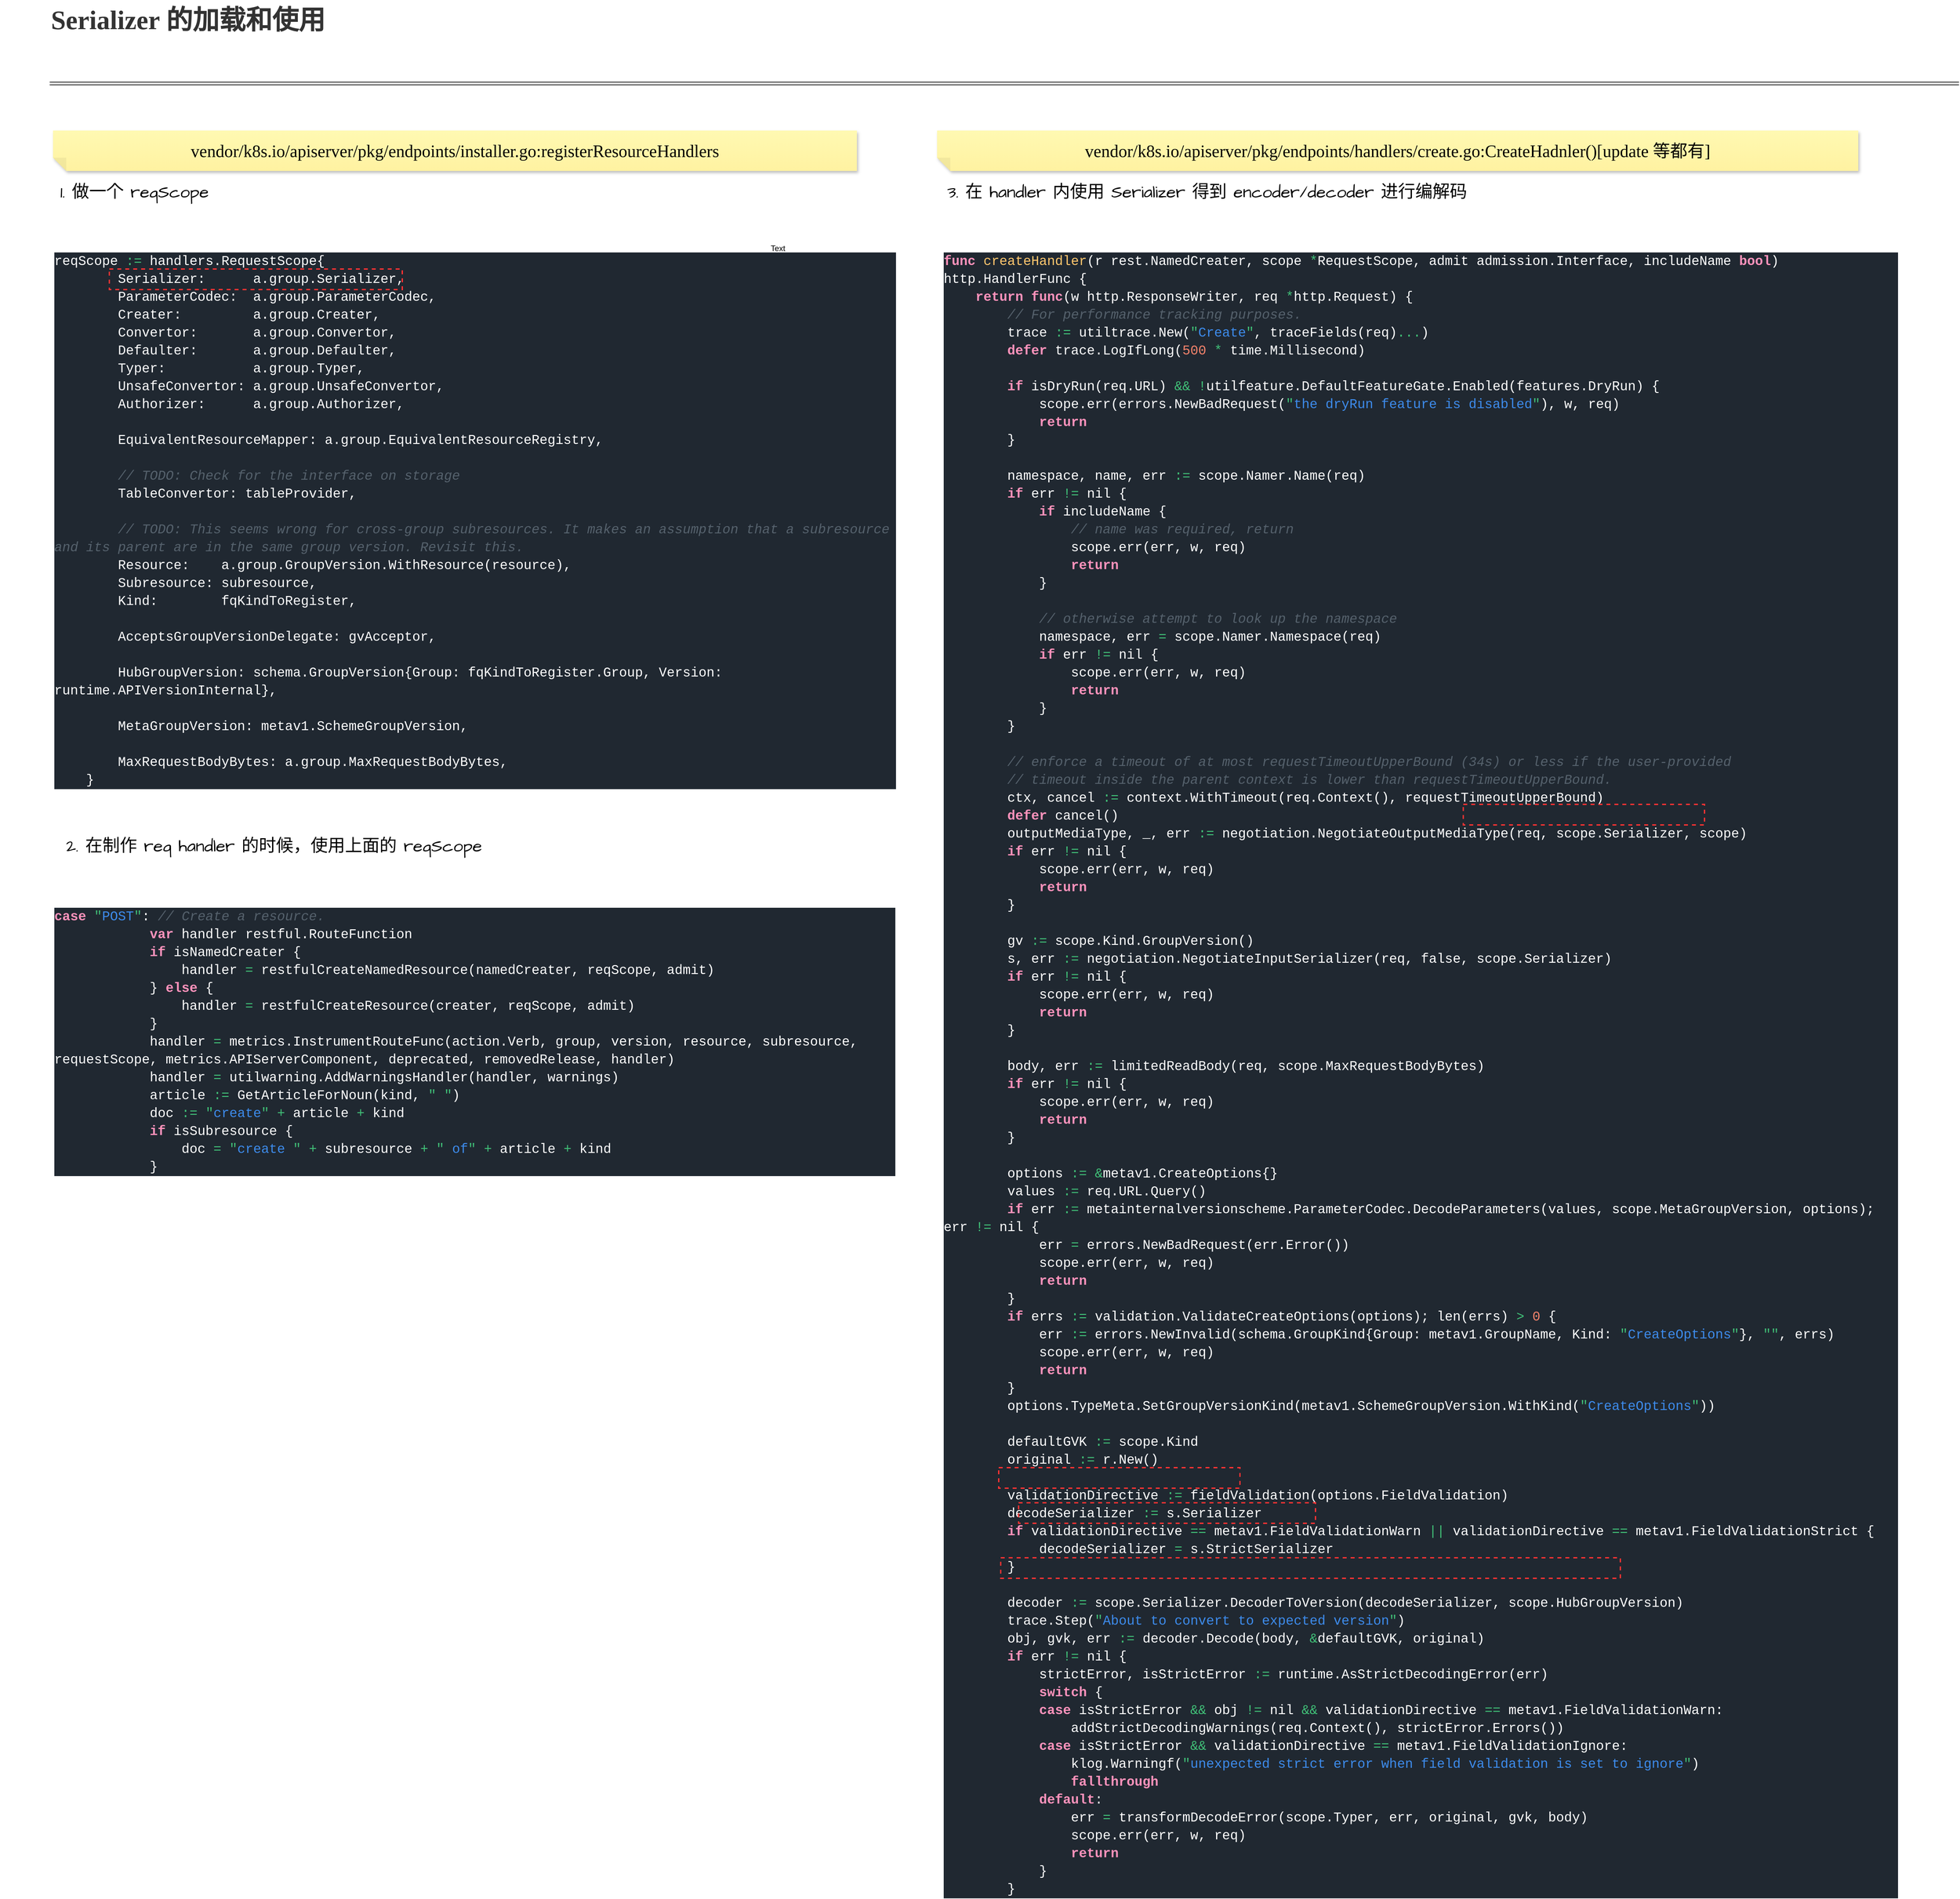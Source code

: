 <mxfile>
    <diagram id="ZacawW71OSz3Lvz-_CWl" name="第 1 页">
        <mxGraphModel dx="3823" dy="3594" grid="1" gridSize="10" guides="1" tooltips="1" connect="1" arrows="1" fold="1" page="0" pageScale="1" pageWidth="827" pageHeight="1169" background="none" math="0" shadow="0">
            <root>
                <mxCell id="0"/>
                <mxCell id="1" parent="0"/>
                <mxCell id="2" value="&lt;span style=&quot;color: rgb(51, 51, 51); font-size: 40px; font-style: normal; font-variant-ligatures: normal; font-variant-caps: normal; letter-spacing: normal; orphans: 4; text-align: start; text-indent: 0px; text-transform: none; widows: 2; word-spacing: 0px; -webkit-text-stroke-width: 0px; background-color: rgb(255, 255, 255); text-decoration-thickness: initial; text-decoration-style: initial; text-decoration-color: initial; float: none; display: inline !important;&quot;&gt;Serializer 的加载和使用&lt;/span&gt;" style="text;whiteSpace=wrap;html=1;fontSize=40;fontFamily=Lucida Console;fontStyle=1;shadow=0;rounded=0;" vertex="1" parent="1">
                    <mxGeometry x="-129" y="71" width="549" height="59" as="geometry"/>
                </mxCell>
                <mxCell id="3" value="1. 做一个 reqScope" style="text;strokeColor=none;fillColor=none;html=1;align=center;verticalAlign=middle;whiteSpace=wrap;rounded=0;hachureGap=4;fontFamily=Architects Daughter;fontSource=https%3A%2F%2Ffonts.googleapis.com%2Fcss%3Ffamily%3DArchitects%2BDaughter;fontSize=26;" vertex="1" parent="1">
                    <mxGeometry x="-204" y="346" width="406" height="30" as="geometry"/>
                </mxCell>
                <mxCell id="4" value="2. 在制作 req handler 的时候，使用上面的 reqScope" style="text;strokeColor=none;fillColor=none;html=1;align=center;verticalAlign=middle;whiteSpace=wrap;rounded=0;hachureGap=4;fontFamily=Architects Daughter;fontSource=https%3A%2F%2Ffonts.googleapis.com%2Fcss%3Ffamily%3DArchitects%2BDaughter;fontSize=26;" vertex="1" parent="1">
                    <mxGeometry x="-124" y="1333" width="667" height="30" as="geometry"/>
                </mxCell>
                <mxCell id="5" value="3. 在 handler 内使用 Serializer 得到 encoder/decoder 进行编解码" style="text;strokeColor=none;fillColor=none;html=1;align=center;verticalAlign=middle;whiteSpace=wrap;rounded=0;hachureGap=4;fontFamily=Architects Daughter;fontSource=https%3A%2F%2Ffonts.googleapis.com%2Fcss%3Ffamily%3DArchitects%2BDaughter;fontSize=26;" vertex="1" parent="1">
                    <mxGeometry x="1218" y="346" width="799" height="30" as="geometry"/>
                </mxCell>
                <mxCell id="6" value="&lt;div style=&quot;color: rgb(255, 255, 255); background-color: rgb(32, 40, 49); font-family: Consolas, &amp;quot;Courier New&amp;quot;, monospace; font-weight: normal; font-size: 20px; line-height: 27px;&quot;&gt;&lt;div&gt;&lt;span style=&quot;color: #ffffff;&quot;&gt;reqScope &lt;/span&gt;&lt;span style=&quot;color: #40bf77;&quot;&gt;:=&lt;/span&gt;&lt;span style=&quot;color: #ffffff;&quot;&gt; handlers.RequestScope{&lt;/span&gt;&lt;/div&gt;&lt;div&gt;&lt;span style=&quot;color: #ffffff;&quot;&gt;&amp;nbsp; &amp;nbsp; &amp;nbsp; &amp;nbsp; Serializer: &amp;nbsp; &amp;nbsp; &amp;nbsp;a.group.Serializer,&lt;/span&gt;&lt;/div&gt;&lt;div&gt;&lt;span style=&quot;color: #ffffff;&quot;&gt;&amp;nbsp; &amp;nbsp; &amp;nbsp; &amp;nbsp; ParameterCodec: &amp;nbsp;a.group.ParameterCodec,&lt;/span&gt;&lt;/div&gt;&lt;div&gt;&lt;span style=&quot;color: #ffffff;&quot;&gt;&amp;nbsp; &amp;nbsp; &amp;nbsp; &amp;nbsp; Creater: &amp;nbsp; &amp;nbsp; &amp;nbsp; &amp;nbsp; a.group.Creater,&lt;/span&gt;&lt;/div&gt;&lt;div&gt;&lt;span style=&quot;color: #ffffff;&quot;&gt;&amp;nbsp; &amp;nbsp; &amp;nbsp; &amp;nbsp; Convertor: &amp;nbsp; &amp;nbsp; &amp;nbsp; a.group.Convertor,&lt;/span&gt;&lt;/div&gt;&lt;div&gt;&lt;span style=&quot;color: #ffffff;&quot;&gt;&amp;nbsp; &amp;nbsp; &amp;nbsp; &amp;nbsp; Defaulter: &amp;nbsp; &amp;nbsp; &amp;nbsp; a.group.Defaulter,&lt;/span&gt;&lt;/div&gt;&lt;div&gt;&lt;span style=&quot;color: #ffffff;&quot;&gt;&amp;nbsp; &amp;nbsp; &amp;nbsp; &amp;nbsp; Typer: &amp;nbsp; &amp;nbsp; &amp;nbsp; &amp;nbsp; &amp;nbsp; a.group.Typer,&lt;/span&gt;&lt;/div&gt;&lt;div&gt;&lt;span style=&quot;color: #ffffff;&quot;&gt;&amp;nbsp; &amp;nbsp; &amp;nbsp; &amp;nbsp; UnsafeConvertor: a.group.UnsafeConvertor,&lt;/span&gt;&lt;/div&gt;&lt;div&gt;&lt;span style=&quot;color: #ffffff;&quot;&gt;&amp;nbsp; &amp;nbsp; &amp;nbsp; &amp;nbsp; Authorizer: &amp;nbsp; &amp;nbsp; &amp;nbsp;a.group.Authorizer,&lt;/span&gt;&lt;/div&gt;&lt;br&gt;&lt;div&gt;&lt;span style=&quot;color: #ffffff;&quot;&gt;&amp;nbsp; &amp;nbsp; &amp;nbsp; &amp;nbsp; EquivalentResourceMapper: a.group.EquivalentResourceRegistry,&lt;/span&gt;&lt;/div&gt;&lt;br&gt;&lt;div&gt;&lt;span style=&quot;color: #ffffff;&quot;&gt;&amp;nbsp; &amp;nbsp; &amp;nbsp; &amp;nbsp; &lt;/span&gt;&lt;span style=&quot;color: #55616c;font-style: italic;&quot;&gt;// TODO: Check for the interface on storage&lt;/span&gt;&lt;/div&gt;&lt;div&gt;&lt;span style=&quot;color: #ffffff;&quot;&gt;&amp;nbsp; &amp;nbsp; &amp;nbsp; &amp;nbsp; TableConvertor: tableProvider,&lt;/span&gt;&lt;/div&gt;&lt;br&gt;&lt;div&gt;&lt;span style=&quot;color: #ffffff;&quot;&gt;&amp;nbsp; &amp;nbsp; &amp;nbsp; &amp;nbsp; &lt;/span&gt;&lt;span style=&quot;color: #55616c;font-style: italic;&quot;&gt;// TODO: This seems wrong for cross-group subresources. It makes an assumption that a subresource and its parent are in the same group version. Revisit this.&lt;/span&gt;&lt;/div&gt;&lt;div&gt;&lt;span style=&quot;color: #ffffff;&quot;&gt;&amp;nbsp; &amp;nbsp; &amp;nbsp; &amp;nbsp; Resource: &amp;nbsp; &amp;nbsp;a.group.GroupVersion.WithResource(resource),&lt;/span&gt;&lt;/div&gt;&lt;div&gt;&lt;span style=&quot;color: #ffffff;&quot;&gt;&amp;nbsp; &amp;nbsp; &amp;nbsp; &amp;nbsp; Subresource: subresource,&lt;/span&gt;&lt;/div&gt;&lt;div&gt;&lt;span style=&quot;color: #ffffff;&quot;&gt;&amp;nbsp; &amp;nbsp; &amp;nbsp; &amp;nbsp; Kind: &amp;nbsp; &amp;nbsp; &amp;nbsp; &amp;nbsp;fqKindToRegister,&lt;/span&gt;&lt;/div&gt;&lt;br&gt;&lt;div&gt;&lt;span style=&quot;color: #ffffff;&quot;&gt;&amp;nbsp; &amp;nbsp; &amp;nbsp; &amp;nbsp; AcceptsGroupVersionDelegate: gvAcceptor,&lt;/span&gt;&lt;/div&gt;&lt;br&gt;&lt;div&gt;&lt;span style=&quot;color: #ffffff;&quot;&gt;&amp;nbsp; &amp;nbsp; &amp;nbsp; &amp;nbsp; HubGroupVersion: schema.GroupVersion{Group: fqKindToRegister.Group, Version: runtime.APIVersionInternal},&lt;/span&gt;&lt;/div&gt;&lt;br&gt;&lt;div&gt;&lt;span style=&quot;color: #ffffff;&quot;&gt;&amp;nbsp; &amp;nbsp; &amp;nbsp; &amp;nbsp; MetaGroupVersion: metav1.SchemeGroupVersion,&lt;/span&gt;&lt;/div&gt;&lt;br&gt;&lt;div&gt;&lt;span style=&quot;color: #ffffff;&quot;&gt;&amp;nbsp; &amp;nbsp; &amp;nbsp; &amp;nbsp; MaxRequestBodyBytes: a.group.MaxRequestBodyBytes,&lt;/span&gt;&lt;/div&gt;&lt;div&gt;&lt;span style=&quot;color: #ffffff;&quot;&gt;&amp;nbsp; &amp;nbsp; }&lt;/span&gt;&lt;/div&gt;&lt;/div&gt;" style="text;whiteSpace=wrap;html=1;fontSize=26;fontFamily=Architects Daughter;" vertex="1" parent="1">
                    <mxGeometry x="-124.0" y="445" width="1271.67" height="786.78" as="geometry"/>
                </mxCell>
                <mxCell id="7" value="&lt;div style=&quot;color: rgb(255, 255, 255); background-color: rgb(32, 40, 49); font-family: Consolas, &amp;quot;Courier New&amp;quot;, monospace; font-weight: normal; font-size: 20px; line-height: 27px;&quot;&gt;&lt;div&gt;&lt;span style=&quot;color: #ff92bb;font-weight: bold;&quot;&gt;case&lt;/span&gt;&lt;span style=&quot;color: #ffffff;&quot;&gt; &lt;/span&gt;&lt;span style=&quot;color: #40bf77;&quot;&gt;&quot;&lt;/span&gt;&lt;span style=&quot;color: #3d8beb;&quot;&gt;POST&lt;/span&gt;&lt;span style=&quot;color: #40bf77;&quot;&gt;&quot;&lt;/span&gt;&lt;span style=&quot;color: #ffffff;&quot;&gt;: &lt;/span&gt;&lt;span style=&quot;color: #55616c;font-style: italic;&quot;&gt;// Create a resource.&lt;/span&gt;&lt;/div&gt;&lt;div&gt;&lt;span style=&quot;color: #ffffff;&quot;&gt;&amp;nbsp; &amp;nbsp; &amp;nbsp; &amp;nbsp; &amp;nbsp; &amp;nbsp; &lt;/span&gt;&lt;span style=&quot;color: #ff92bb;font-weight: bold;&quot;&gt;var&lt;/span&gt;&lt;span style=&quot;color: #ffffff;&quot;&gt; handler restful.RouteFunction&lt;/span&gt;&lt;/div&gt;&lt;div&gt;&lt;span style=&quot;color: #ffffff;&quot;&gt;&amp;nbsp; &amp;nbsp; &amp;nbsp; &amp;nbsp; &amp;nbsp; &amp;nbsp; &lt;/span&gt;&lt;span style=&quot;color: #ff92bb;font-weight: bold;&quot;&gt;if&lt;/span&gt;&lt;span style=&quot;color: #ffffff;&quot;&gt; isNamedCreater {&lt;/span&gt;&lt;/div&gt;&lt;div&gt;&lt;span style=&quot;color: #ffffff;&quot;&gt;&amp;nbsp; &amp;nbsp; &amp;nbsp; &amp;nbsp; &amp;nbsp; &amp;nbsp; &amp;nbsp; &amp;nbsp; handler &lt;/span&gt;&lt;span style=&quot;color: #40bf77;&quot;&gt;=&lt;/span&gt;&lt;span style=&quot;color: #ffffff;&quot;&gt; restfulCreateNamedResource(namedCreater, reqScope, admit)&lt;/span&gt;&lt;/div&gt;&lt;div&gt;&lt;span style=&quot;color: #ffffff;&quot;&gt;&amp;nbsp; &amp;nbsp; &amp;nbsp; &amp;nbsp; &amp;nbsp; &amp;nbsp; } &lt;/span&gt;&lt;span style=&quot;color: #ff92bb;font-weight: bold;&quot;&gt;else&lt;/span&gt;&lt;span style=&quot;color: #ffffff;&quot;&gt; {&lt;/span&gt;&lt;/div&gt;&lt;div&gt;&lt;span style=&quot;color: #ffffff;&quot;&gt;&amp;nbsp; &amp;nbsp; &amp;nbsp; &amp;nbsp; &amp;nbsp; &amp;nbsp; &amp;nbsp; &amp;nbsp; handler &lt;/span&gt;&lt;span style=&quot;color: #40bf77;&quot;&gt;=&lt;/span&gt;&lt;span style=&quot;color: #ffffff;&quot;&gt; restfulCreateResource(creater, reqScope, admit)&lt;/span&gt;&lt;/div&gt;&lt;div&gt;&lt;span style=&quot;color: #ffffff;&quot;&gt;&amp;nbsp; &amp;nbsp; &amp;nbsp; &amp;nbsp; &amp;nbsp; &amp;nbsp; }&lt;/span&gt;&lt;/div&gt;&lt;div&gt;&lt;span style=&quot;color: #ffffff;&quot;&gt;&amp;nbsp; &amp;nbsp; &amp;nbsp; &amp;nbsp; &amp;nbsp; &amp;nbsp; handler &lt;/span&gt;&lt;span style=&quot;color: #40bf77;&quot;&gt;=&lt;/span&gt;&lt;span style=&quot;color: #ffffff;&quot;&gt; metrics.InstrumentRouteFunc(action.Verb, group, version, resource, subresource, requestScope, metrics.APIServerComponent, deprecated, removedRelease, handler)&lt;/span&gt;&lt;/div&gt;&lt;div&gt;&lt;span style=&quot;color: #ffffff;&quot;&gt;&amp;nbsp; &amp;nbsp; &amp;nbsp; &amp;nbsp; &amp;nbsp; &amp;nbsp; handler &lt;/span&gt;&lt;span style=&quot;color: #40bf77;&quot;&gt;=&lt;/span&gt;&lt;span style=&quot;color: #ffffff;&quot;&gt; utilwarning.AddWarningsHandler(handler, warnings)&lt;/span&gt;&lt;/div&gt;&lt;div&gt;&lt;span style=&quot;color: #ffffff;&quot;&gt;&amp;nbsp; &amp;nbsp; &amp;nbsp; &amp;nbsp; &amp;nbsp; &amp;nbsp; article &lt;/span&gt;&lt;span style=&quot;color: #40bf77;&quot;&gt;:=&lt;/span&gt;&lt;span style=&quot;color: #ffffff;&quot;&gt; GetArticleForNoun(kind, &lt;/span&gt;&lt;span style=&quot;color: #40bf77;&quot;&gt;&quot;&lt;/span&gt;&lt;span style=&quot;color: #3d8beb;&quot;&gt; &lt;/span&gt;&lt;span style=&quot;color: #40bf77;&quot;&gt;&quot;&lt;/span&gt;&lt;span style=&quot;color: #ffffff;&quot;&gt;)&lt;/span&gt;&lt;/div&gt;&lt;div&gt;&lt;span style=&quot;color: #ffffff;&quot;&gt;&amp;nbsp; &amp;nbsp; &amp;nbsp; &amp;nbsp; &amp;nbsp; &amp;nbsp; doc &lt;/span&gt;&lt;span style=&quot;color: #40bf77;&quot;&gt;:=&lt;/span&gt;&lt;span style=&quot;color: #ffffff;&quot;&gt; &lt;/span&gt;&lt;span style=&quot;color: #40bf77;&quot;&gt;&quot;&lt;/span&gt;&lt;span style=&quot;color: #3d8beb;&quot;&gt;create&lt;/span&gt;&lt;span style=&quot;color: #40bf77;&quot;&gt;&quot;&lt;/span&gt;&lt;span style=&quot;color: #ffffff;&quot;&gt; &lt;/span&gt;&lt;span style=&quot;color: #40bf77;&quot;&gt;+&lt;/span&gt;&lt;span style=&quot;color: #ffffff;&quot;&gt; article &lt;/span&gt;&lt;span style=&quot;color: #40bf77;&quot;&gt;+&lt;/span&gt;&lt;span style=&quot;color: #ffffff;&quot;&gt; kind&lt;/span&gt;&lt;/div&gt;&lt;div&gt;&lt;span style=&quot;color: #ffffff;&quot;&gt;&amp;nbsp; &amp;nbsp; &amp;nbsp; &amp;nbsp; &amp;nbsp; &amp;nbsp; &lt;/span&gt;&lt;span style=&quot;color: #ff92bb;font-weight: bold;&quot;&gt;if&lt;/span&gt;&lt;span style=&quot;color: #ffffff;&quot;&gt; isSubresource {&lt;/span&gt;&lt;/div&gt;&lt;div&gt;&lt;span style=&quot;color: #ffffff;&quot;&gt;&amp;nbsp; &amp;nbsp; &amp;nbsp; &amp;nbsp; &amp;nbsp; &amp;nbsp; &amp;nbsp; &amp;nbsp; doc &lt;/span&gt;&lt;span style=&quot;color: #40bf77;&quot;&gt;=&lt;/span&gt;&lt;span style=&quot;color: #ffffff;&quot;&gt; &lt;/span&gt;&lt;span style=&quot;color: #40bf77;&quot;&gt;&quot;&lt;/span&gt;&lt;span style=&quot;color: #3d8beb;&quot;&gt;create &lt;/span&gt;&lt;span style=&quot;color: #40bf77;&quot;&gt;&quot;&lt;/span&gt;&lt;span style=&quot;color: #ffffff;&quot;&gt; &lt;/span&gt;&lt;span style=&quot;color: #40bf77;&quot;&gt;+&lt;/span&gt;&lt;span style=&quot;color: #ffffff;&quot;&gt; subresource &lt;/span&gt;&lt;span style=&quot;color: #40bf77;&quot;&gt;+&lt;/span&gt;&lt;span style=&quot;color: #ffffff;&quot;&gt; &lt;/span&gt;&lt;span style=&quot;color: #40bf77;&quot;&gt;&quot;&lt;/span&gt;&lt;span style=&quot;color: #3d8beb;&quot;&gt; of&lt;/span&gt;&lt;span style=&quot;color: #40bf77;&quot;&gt;&quot;&lt;/span&gt;&lt;span style=&quot;color: #ffffff;&quot;&gt; &lt;/span&gt;&lt;span style=&quot;color: #40bf77;&quot;&gt;+&lt;/span&gt;&lt;span style=&quot;color: #ffffff;&quot;&gt; article &lt;/span&gt;&lt;span style=&quot;color: #40bf77;&quot;&gt;+&lt;/span&gt;&lt;span style=&quot;color: #ffffff;&quot;&gt; kind&lt;/span&gt;&lt;/div&gt;&lt;div&gt;&lt;span style=&quot;color: #ffffff;&quot;&gt;&amp;nbsp; &amp;nbsp; &amp;nbsp; &amp;nbsp; &amp;nbsp; &amp;nbsp; }&lt;/span&gt;&lt;/div&gt;&lt;/div&gt;" style="text;whiteSpace=wrap;html=1;fontSize=26;fontFamily=Architects Daughter;" vertex="1" parent="1">
                    <mxGeometry x="-124" y="1434" width="1271" height="418" as="geometry"/>
                </mxCell>
                <mxCell id="9" value="vendor/k8s.io/apiserver/pkg/endpoints/installer.go:registerResourceHandlers" style="shape=note;whiteSpace=wrap;html=1;backgroundOutline=1;fontColor=#000000;darkOpacity=0.05;fillColor=#FFF9B2;strokeColor=none;fillStyle=solid;direction=west;gradientDirection=north;gradientColor=#FFF2A1;shadow=1;size=20;pointerEvents=1;hachureGap=4;fontFamily=Lucida Console;fontSize=26;" vertex="1" parent="1">
                    <mxGeometry x="-124" y="268" width="1213" height="61" as="geometry"/>
                </mxCell>
                <mxCell id="10" value="vendor/k8s.io/apiserver/pkg/endpoints/handlers/create.go:CreateHadnler()[update 等都有]" style="shape=note;whiteSpace=wrap;html=1;backgroundOutline=1;fontColor=#000000;darkOpacity=0.05;fillColor=#FFF9B2;strokeColor=none;fillStyle=solid;direction=west;gradientDirection=north;gradientColor=#FFF2A1;shadow=1;size=20;pointerEvents=1;hachureGap=4;fontFamily=Lucida Console;fontSize=26;" vertex="1" parent="1">
                    <mxGeometry x="1210" y="268" width="1390" height="61" as="geometry"/>
                </mxCell>
                <mxCell id="11" value="&lt;div style=&quot;color: rgb(255, 255, 255); background-color: rgb(32, 40, 49); font-family: Consolas, &amp;quot;Courier New&amp;quot;, monospace; font-weight: normal; font-size: 20px; line-height: 27px;&quot;&gt;&lt;div&gt;&lt;span style=&quot;color: #ff92bb;font-weight: bold;&quot;&gt;func&lt;/span&gt;&lt;span style=&quot;color: #ffffff;&quot;&gt; &lt;/span&gt;&lt;span style=&quot;color: #ffc66d;&quot;&gt;createHandler&lt;/span&gt;&lt;span style=&quot;color: #ffffff;&quot;&gt;(r rest.NamedCreater, scope &lt;/span&gt;&lt;span style=&quot;color: #40bf77;&quot;&gt;*&lt;/span&gt;&lt;span style=&quot;color: #ffffff;&quot;&gt;RequestScope, admit admission.Interface, includeName &lt;/span&gt;&lt;span style=&quot;color: #ff92bb;font-weight: bold;&quot;&gt;bool&lt;/span&gt;&lt;span style=&quot;color: #ffffff;&quot;&gt;) http.HandlerFunc {&lt;/span&gt;&lt;/div&gt;&lt;div&gt;&lt;span style=&quot;color: #ffffff;&quot;&gt;&amp;nbsp; &amp;nbsp; &lt;/span&gt;&lt;span style=&quot;color: #ff92bb;font-weight: bold;&quot;&gt;return&lt;/span&gt;&lt;span style=&quot;color: #ffffff;&quot;&gt; &lt;/span&gt;&lt;span style=&quot;color: #ff92bb;font-weight: bold;&quot;&gt;func&lt;/span&gt;&lt;span style=&quot;color: #ffffff;&quot;&gt;(w http.ResponseWriter, req &lt;/span&gt;&lt;span style=&quot;color: #40bf77;&quot;&gt;*&lt;/span&gt;&lt;span style=&quot;color: #ffffff;&quot;&gt;http.Request) {&lt;/span&gt;&lt;/div&gt;&lt;div&gt;&lt;span style=&quot;color: #ffffff;&quot;&gt;&amp;nbsp; &amp;nbsp; &amp;nbsp; &amp;nbsp; &lt;/span&gt;&lt;span style=&quot;color: #55616c;font-style: italic;&quot;&gt;// For performance tracking purposes.&lt;/span&gt;&lt;/div&gt;&lt;div&gt;&lt;span style=&quot;color: #ffffff;&quot;&gt;&amp;nbsp; &amp;nbsp; &amp;nbsp; &amp;nbsp; trace &lt;/span&gt;&lt;span style=&quot;color: #40bf77;&quot;&gt;:=&lt;/span&gt;&lt;span style=&quot;color: #ffffff;&quot;&gt; utiltrace.New(&lt;/span&gt;&lt;span style=&quot;color: #40bf77;&quot;&gt;&quot;&lt;/span&gt;&lt;span style=&quot;color: #3d8beb;&quot;&gt;Create&lt;/span&gt;&lt;span style=&quot;color: #40bf77;&quot;&gt;&quot;&lt;/span&gt;&lt;span style=&quot;color: #ffffff;&quot;&gt;, traceFields(req)&lt;/span&gt;&lt;span style=&quot;color: #40bf77;&quot;&gt;...&lt;/span&gt;&lt;span style=&quot;color: #ffffff;&quot;&gt;)&lt;/span&gt;&lt;/div&gt;&lt;div&gt;&lt;span style=&quot;color: #ffffff;&quot;&gt;&amp;nbsp; &amp;nbsp; &amp;nbsp; &amp;nbsp; &lt;/span&gt;&lt;span style=&quot;color: #ff92bb;font-weight: bold;&quot;&gt;defer&lt;/span&gt;&lt;span style=&quot;color: #ffffff;&quot;&gt; trace.LogIfLong(&lt;/span&gt;&lt;span style=&quot;color: #f9846c;&quot;&gt;500&lt;/span&gt;&lt;span style=&quot;color: #ffffff;&quot;&gt; &lt;/span&gt;&lt;span style=&quot;color: #40bf77;&quot;&gt;*&lt;/span&gt;&lt;span style=&quot;color: #ffffff;&quot;&gt; time.Millisecond)&lt;/span&gt;&lt;/div&gt;&lt;br&gt;&lt;div&gt;&lt;span style=&quot;color: #ffffff;&quot;&gt;&amp;nbsp; &amp;nbsp; &amp;nbsp; &amp;nbsp; &lt;/span&gt;&lt;span style=&quot;color: #ff92bb;font-weight: bold;&quot;&gt;if&lt;/span&gt;&lt;span style=&quot;color: #ffffff;&quot;&gt; isDryRun(req.URL) &lt;/span&gt;&lt;span style=&quot;color: #40bf77;&quot;&gt;&amp;amp;&amp;amp;&lt;/span&gt;&lt;span style=&quot;color: #ffffff;&quot;&gt; &lt;/span&gt;&lt;span style=&quot;color: #40bf77;&quot;&gt;!&lt;/span&gt;&lt;span style=&quot;color: #ffffff;&quot;&gt;utilfeature.DefaultFeatureGate.Enabled(features.DryRun) {&lt;/span&gt;&lt;/div&gt;&lt;div&gt;&lt;span style=&quot;color: #ffffff;&quot;&gt;&amp;nbsp; &amp;nbsp; &amp;nbsp; &amp;nbsp; &amp;nbsp; &amp;nbsp; scope.err(errors.NewBadRequest(&lt;/span&gt;&lt;span style=&quot;color: #40bf77;&quot;&gt;&quot;&lt;/span&gt;&lt;span style=&quot;color: #3d8beb;&quot;&gt;the dryRun feature is disabled&lt;/span&gt;&lt;span style=&quot;color: #40bf77;&quot;&gt;&quot;&lt;/span&gt;&lt;span style=&quot;color: #ffffff;&quot;&gt;), w, req)&lt;/span&gt;&lt;/div&gt;&lt;div&gt;&lt;span style=&quot;color: #ffffff;&quot;&gt;&amp;nbsp; &amp;nbsp; &amp;nbsp; &amp;nbsp; &amp;nbsp; &amp;nbsp; &lt;/span&gt;&lt;span style=&quot;color: #ff92bb;font-weight: bold;&quot;&gt;return&lt;/span&gt;&lt;/div&gt;&lt;div&gt;&lt;span style=&quot;color: #ffffff;&quot;&gt;&amp;nbsp; &amp;nbsp; &amp;nbsp; &amp;nbsp; }&lt;/span&gt;&lt;/div&gt;&lt;br&gt;&lt;div&gt;&lt;span style=&quot;color: #ffffff;&quot;&gt;&amp;nbsp; &amp;nbsp; &amp;nbsp; &amp;nbsp; namespace, name, err &lt;/span&gt;&lt;span style=&quot;color: #40bf77;&quot;&gt;:=&lt;/span&gt;&lt;span style=&quot;color: #ffffff;&quot;&gt; scope.Namer.Name(req)&lt;/span&gt;&lt;/div&gt;&lt;div&gt;&lt;span style=&quot;color: #ffffff;&quot;&gt;&amp;nbsp; &amp;nbsp; &amp;nbsp; &amp;nbsp; &lt;/span&gt;&lt;span style=&quot;color: #ff92bb;font-weight: bold;&quot;&gt;if&lt;/span&gt;&lt;span style=&quot;color: #ffffff;&quot;&gt; err &lt;/span&gt;&lt;span style=&quot;color: #40bf77;&quot;&gt;!=&lt;/span&gt;&lt;span style=&quot;color: #ffffff;&quot;&gt; nil {&lt;/span&gt;&lt;/div&gt;&lt;div&gt;&lt;span style=&quot;color: #ffffff;&quot;&gt;&amp;nbsp; &amp;nbsp; &amp;nbsp; &amp;nbsp; &amp;nbsp; &amp;nbsp; &lt;/span&gt;&lt;span style=&quot;color: #ff92bb;font-weight: bold;&quot;&gt;if&lt;/span&gt;&lt;span style=&quot;color: #ffffff;&quot;&gt; includeName {&lt;/span&gt;&lt;/div&gt;&lt;div&gt;&lt;span style=&quot;color: #ffffff;&quot;&gt;&amp;nbsp; &amp;nbsp; &amp;nbsp; &amp;nbsp; &amp;nbsp; &amp;nbsp; &amp;nbsp; &amp;nbsp; &lt;/span&gt;&lt;span style=&quot;color: #55616c;font-style: italic;&quot;&gt;// name was required, return&lt;/span&gt;&lt;/div&gt;&lt;div&gt;&lt;span style=&quot;color: #ffffff;&quot;&gt;&amp;nbsp; &amp;nbsp; &amp;nbsp; &amp;nbsp; &amp;nbsp; &amp;nbsp; &amp;nbsp; &amp;nbsp; scope.err(err, w, req)&lt;/span&gt;&lt;/div&gt;&lt;div&gt;&lt;span style=&quot;color: #ffffff;&quot;&gt;&amp;nbsp; &amp;nbsp; &amp;nbsp; &amp;nbsp; &amp;nbsp; &amp;nbsp; &amp;nbsp; &amp;nbsp; &lt;/span&gt;&lt;span style=&quot;color: #ff92bb;font-weight: bold;&quot;&gt;return&lt;/span&gt;&lt;/div&gt;&lt;div&gt;&lt;span style=&quot;color: #ffffff;&quot;&gt;&amp;nbsp; &amp;nbsp; &amp;nbsp; &amp;nbsp; &amp;nbsp; &amp;nbsp; }&lt;/span&gt;&lt;/div&gt;&lt;br&gt;&lt;div&gt;&lt;span style=&quot;color: #ffffff;&quot;&gt;&amp;nbsp; &amp;nbsp; &amp;nbsp; &amp;nbsp; &amp;nbsp; &amp;nbsp; &lt;/span&gt;&lt;span style=&quot;color: #55616c;font-style: italic;&quot;&gt;// otherwise attempt to look up the namespace&lt;/span&gt;&lt;/div&gt;&lt;div&gt;&lt;span style=&quot;color: #ffffff;&quot;&gt;&amp;nbsp; &amp;nbsp; &amp;nbsp; &amp;nbsp; &amp;nbsp; &amp;nbsp; namespace, err &lt;/span&gt;&lt;span style=&quot;color: #40bf77;&quot;&gt;=&lt;/span&gt;&lt;span style=&quot;color: #ffffff;&quot;&gt; scope.Namer.Namespace(req)&lt;/span&gt;&lt;/div&gt;&lt;div&gt;&lt;span style=&quot;color: #ffffff;&quot;&gt;&amp;nbsp; &amp;nbsp; &amp;nbsp; &amp;nbsp; &amp;nbsp; &amp;nbsp; &lt;/span&gt;&lt;span style=&quot;color: #ff92bb;font-weight: bold;&quot;&gt;if&lt;/span&gt;&lt;span style=&quot;color: #ffffff;&quot;&gt; err &lt;/span&gt;&lt;span style=&quot;color: #40bf77;&quot;&gt;!=&lt;/span&gt;&lt;span style=&quot;color: #ffffff;&quot;&gt; nil {&lt;/span&gt;&lt;/div&gt;&lt;div&gt;&lt;span style=&quot;color: #ffffff;&quot;&gt;&amp;nbsp; &amp;nbsp; &amp;nbsp; &amp;nbsp; &amp;nbsp; &amp;nbsp; &amp;nbsp; &amp;nbsp; scope.err(err, w, req)&lt;/span&gt;&lt;/div&gt;&lt;div&gt;&lt;span style=&quot;color: #ffffff;&quot;&gt;&amp;nbsp; &amp;nbsp; &amp;nbsp; &amp;nbsp; &amp;nbsp; &amp;nbsp; &amp;nbsp; &amp;nbsp; &lt;/span&gt;&lt;span style=&quot;color: #ff92bb;font-weight: bold;&quot;&gt;return&lt;/span&gt;&lt;/div&gt;&lt;div&gt;&lt;span style=&quot;color: #ffffff;&quot;&gt;&amp;nbsp; &amp;nbsp; &amp;nbsp; &amp;nbsp; &amp;nbsp; &amp;nbsp; }&lt;/span&gt;&lt;/div&gt;&lt;div&gt;&lt;span style=&quot;color: #ffffff;&quot;&gt;&amp;nbsp; &amp;nbsp; &amp;nbsp; &amp;nbsp; }&lt;/span&gt;&lt;/div&gt;&lt;br&gt;&lt;div&gt;&lt;span style=&quot;color: #ffffff;&quot;&gt;&amp;nbsp; &amp;nbsp; &amp;nbsp; &amp;nbsp; &lt;/span&gt;&lt;span style=&quot;color: #55616c;font-style: italic;&quot;&gt;// enforce a timeout of at most requestTimeoutUpperBound (34s) or less if the user-provided&lt;/span&gt;&lt;/div&gt;&lt;div&gt;&lt;span style=&quot;color: #ffffff;&quot;&gt;&amp;nbsp; &amp;nbsp; &amp;nbsp; &amp;nbsp; &lt;/span&gt;&lt;span style=&quot;color: #55616c;font-style: italic;&quot;&gt;// timeout inside the parent context is lower than requestTimeoutUpperBound.&lt;/span&gt;&lt;/div&gt;&lt;div&gt;&lt;span style=&quot;color: #ffffff;&quot;&gt;&amp;nbsp; &amp;nbsp; &amp;nbsp; &amp;nbsp; ctx, cancel &lt;/span&gt;&lt;span style=&quot;color: #40bf77;&quot;&gt;:=&lt;/span&gt;&lt;span style=&quot;color: #ffffff;&quot;&gt; context.WithTimeout(req.Context(), requestTimeoutUpperBound)&lt;/span&gt;&lt;/div&gt;&lt;div&gt;&lt;span style=&quot;color: #ffffff;&quot;&gt;&amp;nbsp; &amp;nbsp; &amp;nbsp; &amp;nbsp; &lt;/span&gt;&lt;span style=&quot;color: #ff92bb;font-weight: bold;&quot;&gt;defer&lt;/span&gt;&lt;span style=&quot;color: #ffffff;&quot;&gt; cancel()&lt;/span&gt;&lt;/div&gt;&lt;div&gt;&lt;span style=&quot;color: #ffffff;&quot;&gt;&amp;nbsp; &amp;nbsp; &amp;nbsp; &amp;nbsp; outputMediaType, _, err &lt;/span&gt;&lt;span style=&quot;color: #40bf77;&quot;&gt;:=&lt;/span&gt;&lt;span style=&quot;color: #ffffff;&quot;&gt; negotiation.NegotiateOutputMediaType(req, scope.Serializer, scope)&lt;/span&gt;&lt;/div&gt;&lt;div&gt;&lt;span style=&quot;color: #ffffff;&quot;&gt;&amp;nbsp; &amp;nbsp; &amp;nbsp; &amp;nbsp; &lt;/span&gt;&lt;span style=&quot;color: #ff92bb;font-weight: bold;&quot;&gt;if&lt;/span&gt;&lt;span style=&quot;color: #ffffff;&quot;&gt; err &lt;/span&gt;&lt;span style=&quot;color: #40bf77;&quot;&gt;!=&lt;/span&gt;&lt;span style=&quot;color: #ffffff;&quot;&gt; nil {&lt;/span&gt;&lt;/div&gt;&lt;div&gt;&lt;span style=&quot;color: #ffffff;&quot;&gt;&amp;nbsp; &amp;nbsp; &amp;nbsp; &amp;nbsp; &amp;nbsp; &amp;nbsp; scope.err(err, w, req)&lt;/span&gt;&lt;/div&gt;&lt;div&gt;&lt;span style=&quot;color: #ffffff;&quot;&gt;&amp;nbsp; &amp;nbsp; &amp;nbsp; &amp;nbsp; &amp;nbsp; &amp;nbsp; &lt;/span&gt;&lt;span style=&quot;color: #ff92bb;font-weight: bold;&quot;&gt;return&lt;/span&gt;&lt;/div&gt;&lt;div&gt;&lt;span style=&quot;color: #ffffff;&quot;&gt;&amp;nbsp; &amp;nbsp; &amp;nbsp; &amp;nbsp; }&lt;/span&gt;&lt;/div&gt;&lt;br&gt;&lt;div&gt;&lt;span style=&quot;color: #ffffff;&quot;&gt;&amp;nbsp; &amp;nbsp; &amp;nbsp; &amp;nbsp; gv &lt;/span&gt;&lt;span style=&quot;color: #40bf77;&quot;&gt;:=&lt;/span&gt;&lt;span style=&quot;color: #ffffff;&quot;&gt; scope.Kind.GroupVersion()&lt;/span&gt;&lt;/div&gt;&lt;div&gt;&lt;span style=&quot;color: #ffffff;&quot;&gt;&amp;nbsp; &amp;nbsp; &amp;nbsp; &amp;nbsp; s, err &lt;/span&gt;&lt;span style=&quot;color: #40bf77;&quot;&gt;:=&lt;/span&gt;&lt;span style=&quot;color: #ffffff;&quot;&gt; negotiation.NegotiateInputSerializer(req, false, scope.Serializer)&lt;/span&gt;&lt;/div&gt;&lt;div&gt;&lt;span style=&quot;color: #ffffff;&quot;&gt;&amp;nbsp; &amp;nbsp; &amp;nbsp; &amp;nbsp; &lt;/span&gt;&lt;span style=&quot;color: #ff92bb;font-weight: bold;&quot;&gt;if&lt;/span&gt;&lt;span style=&quot;color: #ffffff;&quot;&gt; err &lt;/span&gt;&lt;span style=&quot;color: #40bf77;&quot;&gt;!=&lt;/span&gt;&lt;span style=&quot;color: #ffffff;&quot;&gt; nil {&lt;/span&gt;&lt;/div&gt;&lt;div&gt;&lt;span style=&quot;color: #ffffff;&quot;&gt;&amp;nbsp; &amp;nbsp; &amp;nbsp; &amp;nbsp; &amp;nbsp; &amp;nbsp; scope.err(err, w, req)&lt;/span&gt;&lt;/div&gt;&lt;div&gt;&lt;span style=&quot;color: #ffffff;&quot;&gt;&amp;nbsp; &amp;nbsp; &amp;nbsp; &amp;nbsp; &amp;nbsp; &amp;nbsp; &lt;/span&gt;&lt;span style=&quot;color: #ff92bb;font-weight: bold;&quot;&gt;return&lt;/span&gt;&lt;/div&gt;&lt;div&gt;&lt;span style=&quot;color: #ffffff;&quot;&gt;&amp;nbsp; &amp;nbsp; &amp;nbsp; &amp;nbsp; }&lt;/span&gt;&lt;/div&gt;&lt;br&gt;&lt;div&gt;&lt;span style=&quot;color: #ffffff;&quot;&gt;&amp;nbsp; &amp;nbsp; &amp;nbsp; &amp;nbsp; body, err &lt;/span&gt;&lt;span style=&quot;color: #40bf77;&quot;&gt;:=&lt;/span&gt;&lt;span style=&quot;color: #ffffff;&quot;&gt; limitedReadBody(req, scope.MaxRequestBodyBytes)&lt;/span&gt;&lt;/div&gt;&lt;div&gt;&lt;span style=&quot;color: #ffffff;&quot;&gt;&amp;nbsp; &amp;nbsp; &amp;nbsp; &amp;nbsp; &lt;/span&gt;&lt;span style=&quot;color: #ff92bb;font-weight: bold;&quot;&gt;if&lt;/span&gt;&lt;span style=&quot;color: #ffffff;&quot;&gt; err &lt;/span&gt;&lt;span style=&quot;color: #40bf77;&quot;&gt;!=&lt;/span&gt;&lt;span style=&quot;color: #ffffff;&quot;&gt; nil {&lt;/span&gt;&lt;/div&gt;&lt;div&gt;&lt;span style=&quot;color: #ffffff;&quot;&gt;&amp;nbsp; &amp;nbsp; &amp;nbsp; &amp;nbsp; &amp;nbsp; &amp;nbsp; scope.err(err, w, req)&lt;/span&gt;&lt;/div&gt;&lt;div&gt;&lt;span style=&quot;color: #ffffff;&quot;&gt;&amp;nbsp; &amp;nbsp; &amp;nbsp; &amp;nbsp; &amp;nbsp; &amp;nbsp; &lt;/span&gt;&lt;span style=&quot;color: #ff92bb;font-weight: bold;&quot;&gt;return&lt;/span&gt;&lt;/div&gt;&lt;div&gt;&lt;span style=&quot;color: #ffffff;&quot;&gt;&amp;nbsp; &amp;nbsp; &amp;nbsp; &amp;nbsp; }&lt;/span&gt;&lt;/div&gt;&lt;br&gt;&lt;div&gt;&lt;span style=&quot;color: #ffffff;&quot;&gt;&amp;nbsp; &amp;nbsp; &amp;nbsp; &amp;nbsp; options &lt;/span&gt;&lt;span style=&quot;color: #40bf77;&quot;&gt;:=&lt;/span&gt;&lt;span style=&quot;color: #ffffff;&quot;&gt; &lt;/span&gt;&lt;span style=&quot;color: #40bf77;&quot;&gt;&amp;amp;&lt;/span&gt;&lt;span style=&quot;color: #ffffff;&quot;&gt;metav1.CreateOptions{}&lt;/span&gt;&lt;/div&gt;&lt;div&gt;&lt;span style=&quot;color: #ffffff;&quot;&gt;&amp;nbsp; &amp;nbsp; &amp;nbsp; &amp;nbsp; values &lt;/span&gt;&lt;span style=&quot;color: #40bf77;&quot;&gt;:=&lt;/span&gt;&lt;span style=&quot;color: #ffffff;&quot;&gt; req.URL.Query()&lt;/span&gt;&lt;/div&gt;&lt;div&gt;&lt;span style=&quot;color: #ffffff;&quot;&gt;&amp;nbsp; &amp;nbsp; &amp;nbsp; &amp;nbsp; &lt;/span&gt;&lt;span style=&quot;color: #ff92bb;font-weight: bold;&quot;&gt;if&lt;/span&gt;&lt;span style=&quot;color: #ffffff;&quot;&gt; err &lt;/span&gt;&lt;span style=&quot;color: #40bf77;&quot;&gt;:=&lt;/span&gt;&lt;span style=&quot;color: #ffffff;&quot;&gt; metainternalversionscheme.ParameterCodec.DecodeParameters(values, scope.MetaGroupVersion, options); err &lt;/span&gt;&lt;span style=&quot;color: #40bf77;&quot;&gt;!=&lt;/span&gt;&lt;span style=&quot;color: #ffffff;&quot;&gt; nil {&lt;/span&gt;&lt;/div&gt;&lt;div&gt;&lt;span style=&quot;color: #ffffff;&quot;&gt;&amp;nbsp; &amp;nbsp; &amp;nbsp; &amp;nbsp; &amp;nbsp; &amp;nbsp; err &lt;/span&gt;&lt;span style=&quot;color: #40bf77;&quot;&gt;=&lt;/span&gt;&lt;span style=&quot;color: #ffffff;&quot;&gt; errors.NewBadRequest(err.Error())&lt;/span&gt;&lt;/div&gt;&lt;div&gt;&lt;span style=&quot;color: #ffffff;&quot;&gt;&amp;nbsp; &amp;nbsp; &amp;nbsp; &amp;nbsp; &amp;nbsp; &amp;nbsp; scope.err(err, w, req)&lt;/span&gt;&lt;/div&gt;&lt;div&gt;&lt;span style=&quot;color: #ffffff;&quot;&gt;&amp;nbsp; &amp;nbsp; &amp;nbsp; &amp;nbsp; &amp;nbsp; &amp;nbsp; &lt;/span&gt;&lt;span style=&quot;color: #ff92bb;font-weight: bold;&quot;&gt;return&lt;/span&gt;&lt;/div&gt;&lt;div&gt;&lt;span style=&quot;color: #ffffff;&quot;&gt;&amp;nbsp; &amp;nbsp; &amp;nbsp; &amp;nbsp; }&lt;/span&gt;&lt;/div&gt;&lt;div&gt;&lt;span style=&quot;color: #ffffff;&quot;&gt;&amp;nbsp; &amp;nbsp; &amp;nbsp; &amp;nbsp; &lt;/span&gt;&lt;span style=&quot;color: #ff92bb;font-weight: bold;&quot;&gt;if&lt;/span&gt;&lt;span style=&quot;color: #ffffff;&quot;&gt; errs &lt;/span&gt;&lt;span style=&quot;color: #40bf77;&quot;&gt;:=&lt;/span&gt;&lt;span style=&quot;color: #ffffff;&quot;&gt; validation.ValidateCreateOptions(options); len(errs) &lt;/span&gt;&lt;span style=&quot;color: #40bf77;&quot;&gt;&amp;gt;&lt;/span&gt;&lt;span style=&quot;color: #ffffff;&quot;&gt; &lt;/span&gt;&lt;span style=&quot;color: #f9846c;&quot;&gt;0&lt;/span&gt;&lt;span style=&quot;color: #ffffff;&quot;&gt; {&lt;/span&gt;&lt;/div&gt;&lt;div&gt;&lt;span style=&quot;color: #ffffff;&quot;&gt;&amp;nbsp; &amp;nbsp; &amp;nbsp; &amp;nbsp; &amp;nbsp; &amp;nbsp; err &lt;/span&gt;&lt;span style=&quot;color: #40bf77;&quot;&gt;:=&lt;/span&gt;&lt;span style=&quot;color: #ffffff;&quot;&gt; errors.NewInvalid(schema.GroupKind{Group: metav1.GroupName, Kind: &lt;/span&gt;&lt;span style=&quot;color: #40bf77;&quot;&gt;&quot;&lt;/span&gt;&lt;span style=&quot;color: #3d8beb;&quot;&gt;CreateOptions&lt;/span&gt;&lt;span style=&quot;color: #40bf77;&quot;&gt;&quot;&lt;/span&gt;&lt;span style=&quot;color: #ffffff;&quot;&gt;}, &lt;/span&gt;&lt;span style=&quot;color: #40bf77;&quot;&gt;&quot;&quot;&lt;/span&gt;&lt;span style=&quot;color: #ffffff;&quot;&gt;, errs)&lt;/span&gt;&lt;/div&gt;&lt;div&gt;&lt;span style=&quot;color: #ffffff;&quot;&gt;&amp;nbsp; &amp;nbsp; &amp;nbsp; &amp;nbsp; &amp;nbsp; &amp;nbsp; scope.err(err, w, req)&lt;/span&gt;&lt;/div&gt;&lt;div&gt;&lt;span style=&quot;color: #ffffff;&quot;&gt;&amp;nbsp; &amp;nbsp; &amp;nbsp; &amp;nbsp; &amp;nbsp; &amp;nbsp; &lt;/span&gt;&lt;span style=&quot;color: #ff92bb;font-weight: bold;&quot;&gt;return&lt;/span&gt;&lt;/div&gt;&lt;div&gt;&lt;span style=&quot;color: #ffffff;&quot;&gt;&amp;nbsp; &amp;nbsp; &amp;nbsp; &amp;nbsp; }&lt;/span&gt;&lt;/div&gt;&lt;div&gt;&lt;span style=&quot;color: #ffffff;&quot;&gt;&amp;nbsp; &amp;nbsp; &amp;nbsp; &amp;nbsp; options.TypeMeta.SetGroupVersionKind(metav1.SchemeGroupVersion.WithKind(&lt;/span&gt;&lt;span style=&quot;color: #40bf77;&quot;&gt;&quot;&lt;/span&gt;&lt;span style=&quot;color: #3d8beb;&quot;&gt;CreateOptions&lt;/span&gt;&lt;span style=&quot;color: #40bf77;&quot;&gt;&quot;&lt;/span&gt;&lt;span style=&quot;color: #ffffff;&quot;&gt;))&lt;/span&gt;&lt;/div&gt;&lt;br&gt;&lt;div&gt;&lt;span style=&quot;color: #ffffff;&quot;&gt;&amp;nbsp; &amp;nbsp; &amp;nbsp; &amp;nbsp; defaultGVK &lt;/span&gt;&lt;span style=&quot;color: #40bf77;&quot;&gt;:=&lt;/span&gt;&lt;span style=&quot;color: #ffffff;&quot;&gt; scope.Kind&lt;/span&gt;&lt;/div&gt;&lt;div&gt;&lt;span style=&quot;color: #ffffff;&quot;&gt;&amp;nbsp; &amp;nbsp; &amp;nbsp; &amp;nbsp; original &lt;/span&gt;&lt;span style=&quot;color: #40bf77;&quot;&gt;:=&lt;/span&gt;&lt;span style=&quot;color: #ffffff;&quot;&gt; r.New()&lt;/span&gt;&lt;/div&gt;&lt;br&gt;&lt;div&gt;&lt;span style=&quot;color: #ffffff;&quot;&gt;&amp;nbsp; &amp;nbsp; &amp;nbsp; &amp;nbsp; validationDirective &lt;/span&gt;&lt;span style=&quot;color: #40bf77;&quot;&gt;:=&lt;/span&gt;&lt;span style=&quot;color: #ffffff;&quot;&gt; fieldValidation(options.FieldValidation)&lt;/span&gt;&lt;/div&gt;&lt;div&gt;&lt;span style=&quot;color: #ffffff;&quot;&gt;&amp;nbsp; &amp;nbsp; &amp;nbsp; &amp;nbsp; decodeSerializer &lt;/span&gt;&lt;span style=&quot;color: #40bf77;&quot;&gt;:=&lt;/span&gt;&lt;span style=&quot;color: #ffffff;&quot;&gt; s.Serializer&lt;/span&gt;&lt;/div&gt;&lt;div&gt;&lt;span style=&quot;color: #ffffff;&quot;&gt;&amp;nbsp; &amp;nbsp; &amp;nbsp; &amp;nbsp; &lt;/span&gt;&lt;span style=&quot;color: #ff92bb;font-weight: bold;&quot;&gt;if&lt;/span&gt;&lt;span style=&quot;color: #ffffff;&quot;&gt; validationDirective &lt;/span&gt;&lt;span style=&quot;color: #40bf77;&quot;&gt;==&lt;/span&gt;&lt;span style=&quot;color: #ffffff;&quot;&gt; metav1.FieldValidationWarn &lt;/span&gt;&lt;span style=&quot;color: #40bf77;&quot;&gt;||&lt;/span&gt;&lt;span style=&quot;color: #ffffff;&quot;&gt; validationDirective &lt;/span&gt;&lt;span style=&quot;color: #40bf77;&quot;&gt;==&lt;/span&gt;&lt;span style=&quot;color: #ffffff;&quot;&gt; metav1.FieldValidationStrict {&lt;/span&gt;&lt;/div&gt;&lt;div&gt;&lt;span style=&quot;color: #ffffff;&quot;&gt;&amp;nbsp; &amp;nbsp; &amp;nbsp; &amp;nbsp; &amp;nbsp; &amp;nbsp; decodeSerializer &lt;/span&gt;&lt;span style=&quot;color: #40bf77;&quot;&gt;=&lt;/span&gt;&lt;span style=&quot;color: #ffffff;&quot;&gt; s.StrictSerializer&lt;/span&gt;&lt;/div&gt;&lt;div&gt;&lt;span style=&quot;color: #ffffff;&quot;&gt;&amp;nbsp; &amp;nbsp; &amp;nbsp; &amp;nbsp; }&lt;/span&gt;&lt;/div&gt;&lt;br&gt;&lt;div&gt;&lt;span style=&quot;color: #ffffff;&quot;&gt;&amp;nbsp; &amp;nbsp; &amp;nbsp; &amp;nbsp; decoder &lt;/span&gt;&lt;span style=&quot;color: #40bf77;&quot;&gt;:=&lt;/span&gt;&lt;span style=&quot;color: #ffffff;&quot;&gt; scope.Serializer.DecoderToVersion(decodeSerializer, scope.HubGroupVersion)&lt;/span&gt;&lt;/div&gt;&lt;div&gt;&lt;span style=&quot;color: #ffffff;&quot;&gt;&amp;nbsp; &amp;nbsp; &amp;nbsp; &amp;nbsp; trace.Step(&lt;/span&gt;&lt;span style=&quot;color: #40bf77;&quot;&gt;&quot;&lt;/span&gt;&lt;span style=&quot;color: #3d8beb;&quot;&gt;About to convert to expected version&lt;/span&gt;&lt;span style=&quot;color: #40bf77;&quot;&gt;&quot;&lt;/span&gt;&lt;span style=&quot;color: #ffffff;&quot;&gt;)&lt;/span&gt;&lt;/div&gt;&lt;div&gt;&lt;span style=&quot;color: #ffffff;&quot;&gt;&amp;nbsp; &amp;nbsp; &amp;nbsp; &amp;nbsp; obj, gvk, err &lt;/span&gt;&lt;span style=&quot;color: #40bf77;&quot;&gt;:=&lt;/span&gt;&lt;span style=&quot;color: #ffffff;&quot;&gt; decoder.Decode(body, &lt;/span&gt;&lt;span style=&quot;color: #40bf77;&quot;&gt;&amp;amp;&lt;/span&gt;&lt;span style=&quot;color: #ffffff;&quot;&gt;defaultGVK, original)&lt;/span&gt;&lt;/div&gt;&lt;div&gt;&lt;span style=&quot;color: #ffffff;&quot;&gt;&amp;nbsp; &amp;nbsp; &amp;nbsp; &amp;nbsp; &lt;/span&gt;&lt;span style=&quot;color: #ff92bb;font-weight: bold;&quot;&gt;if&lt;/span&gt;&lt;span style=&quot;color: #ffffff;&quot;&gt; err &lt;/span&gt;&lt;span style=&quot;color: #40bf77;&quot;&gt;!=&lt;/span&gt;&lt;span style=&quot;color: #ffffff;&quot;&gt; nil {&lt;/span&gt;&lt;/div&gt;&lt;div&gt;&lt;span style=&quot;color: #ffffff;&quot;&gt;&amp;nbsp; &amp;nbsp; &amp;nbsp; &amp;nbsp; &amp;nbsp; &amp;nbsp; strictError, isStrictError &lt;/span&gt;&lt;span style=&quot;color: #40bf77;&quot;&gt;:=&lt;/span&gt;&lt;span style=&quot;color: #ffffff;&quot;&gt; runtime.AsStrictDecodingError(err)&lt;/span&gt;&lt;/div&gt;&lt;div&gt;&lt;span style=&quot;color: #ffffff;&quot;&gt;&amp;nbsp; &amp;nbsp; &amp;nbsp; &amp;nbsp; &amp;nbsp; &amp;nbsp; &lt;/span&gt;&lt;span style=&quot;color: #ff92bb;font-weight: bold;&quot;&gt;switch&lt;/span&gt;&lt;span style=&quot;color: #ffffff;&quot;&gt; {&lt;/span&gt;&lt;/div&gt;&lt;div&gt;&lt;span style=&quot;color: #ffffff;&quot;&gt;&amp;nbsp; &amp;nbsp; &amp;nbsp; &amp;nbsp; &amp;nbsp; &amp;nbsp; &lt;/span&gt;&lt;span style=&quot;color: #ff92bb;font-weight: bold;&quot;&gt;case&lt;/span&gt;&lt;span style=&quot;color: #ffffff;&quot;&gt; isStrictError &lt;/span&gt;&lt;span style=&quot;color: #40bf77;&quot;&gt;&amp;amp;&amp;amp;&lt;/span&gt;&lt;span style=&quot;color: #ffffff;&quot;&gt; obj &lt;/span&gt;&lt;span style=&quot;color: #40bf77;&quot;&gt;!=&lt;/span&gt;&lt;span style=&quot;color: #ffffff;&quot;&gt; nil &lt;/span&gt;&lt;span style=&quot;color: #40bf77;&quot;&gt;&amp;amp;&amp;amp;&lt;/span&gt;&lt;span style=&quot;color: #ffffff;&quot;&gt; validationDirective &lt;/span&gt;&lt;span style=&quot;color: #40bf77;&quot;&gt;==&lt;/span&gt;&lt;span style=&quot;color: #ffffff;&quot;&gt; metav1.FieldValidationWarn:&lt;/span&gt;&lt;/div&gt;&lt;div&gt;&lt;span style=&quot;color: #ffffff;&quot;&gt;&amp;nbsp; &amp;nbsp; &amp;nbsp; &amp;nbsp; &amp;nbsp; &amp;nbsp; &amp;nbsp; &amp;nbsp; addStrictDecodingWarnings(req.Context(), strictError.Errors())&lt;/span&gt;&lt;/div&gt;&lt;div&gt;&lt;span style=&quot;color: #ffffff;&quot;&gt;&amp;nbsp; &amp;nbsp; &amp;nbsp; &amp;nbsp; &amp;nbsp; &amp;nbsp; &lt;/span&gt;&lt;span style=&quot;color: #ff92bb;font-weight: bold;&quot;&gt;case&lt;/span&gt;&lt;span style=&quot;color: #ffffff;&quot;&gt; isStrictError &lt;/span&gt;&lt;span style=&quot;color: #40bf77;&quot;&gt;&amp;amp;&amp;amp;&lt;/span&gt;&lt;span style=&quot;color: #ffffff;&quot;&gt; validationDirective &lt;/span&gt;&lt;span style=&quot;color: #40bf77;&quot;&gt;==&lt;/span&gt;&lt;span style=&quot;color: #ffffff;&quot;&gt; metav1.FieldValidationIgnore:&lt;/span&gt;&lt;/div&gt;&lt;div&gt;&lt;span style=&quot;color: #ffffff;&quot;&gt;&amp;nbsp; &amp;nbsp; &amp;nbsp; &amp;nbsp; &amp;nbsp; &amp;nbsp; &amp;nbsp; &amp;nbsp; klog.Warningf(&lt;/span&gt;&lt;span style=&quot;color: #40bf77;&quot;&gt;&quot;&lt;/span&gt;&lt;span style=&quot;color: #3d8beb;&quot;&gt;unexpected strict error when field validation is set to ignore&lt;/span&gt;&lt;span style=&quot;color: #40bf77;&quot;&gt;&quot;&lt;/span&gt;&lt;span style=&quot;color: #ffffff;&quot;&gt;)&lt;/span&gt;&lt;/div&gt;&lt;div&gt;&lt;span style=&quot;color: #ffffff;&quot;&gt;&amp;nbsp; &amp;nbsp; &amp;nbsp; &amp;nbsp; &amp;nbsp; &amp;nbsp; &amp;nbsp; &amp;nbsp; &lt;/span&gt;&lt;span style=&quot;color: #ff92bb;font-weight: bold;&quot;&gt;fallthrough&lt;/span&gt;&lt;/div&gt;&lt;div&gt;&lt;span style=&quot;color: #ffffff;&quot;&gt;&amp;nbsp; &amp;nbsp; &amp;nbsp; &amp;nbsp; &amp;nbsp; &amp;nbsp; &lt;/span&gt;&lt;span style=&quot;color: #ff92bb;font-weight: bold;&quot;&gt;default&lt;/span&gt;&lt;span style=&quot;color: #ffffff;&quot;&gt;:&lt;/span&gt;&lt;/div&gt;&lt;div&gt;&lt;span style=&quot;color: #ffffff;&quot;&gt;&amp;nbsp; &amp;nbsp; &amp;nbsp; &amp;nbsp; &amp;nbsp; &amp;nbsp; &amp;nbsp; &amp;nbsp; err &lt;/span&gt;&lt;span style=&quot;color: #40bf77;&quot;&gt;=&lt;/span&gt;&lt;span style=&quot;color: #ffffff;&quot;&gt; transformDecodeError(scope.Typer, err, original, gvk, body)&lt;/span&gt;&lt;/div&gt;&lt;div&gt;&lt;span style=&quot;color: #ffffff;&quot;&gt;&amp;nbsp; &amp;nbsp; &amp;nbsp; &amp;nbsp; &amp;nbsp; &amp;nbsp; &amp;nbsp; &amp;nbsp; scope.err(err, w, req)&lt;/span&gt;&lt;/div&gt;&lt;div&gt;&lt;span style=&quot;color: #ffffff;&quot;&gt;&amp;nbsp; &amp;nbsp; &amp;nbsp; &amp;nbsp; &amp;nbsp; &amp;nbsp; &amp;nbsp; &amp;nbsp; &lt;/span&gt;&lt;span style=&quot;color: #ff92bb;font-weight: bold;&quot;&gt;return&lt;/span&gt;&lt;/div&gt;&lt;div&gt;&lt;span style=&quot;color: #ffffff;&quot;&gt;&amp;nbsp; &amp;nbsp; &amp;nbsp; &amp;nbsp; &amp;nbsp; &amp;nbsp; }&lt;/span&gt;&lt;/div&gt;&lt;div&gt;&lt;span style=&quot;color: #ffffff;&quot;&gt;&amp;nbsp; &amp;nbsp; &amp;nbsp; &amp;nbsp; }&lt;/span&gt;&lt;/div&gt;&lt;/div&gt;" style="text;whiteSpace=wrap;html=1;fontSize=26;fontFamily=Lucida Console;" vertex="1" parent="1">
                    <mxGeometry x="1218" y="445" width="1442" height="2439" as="geometry"/>
                </mxCell>
                <mxCell id="18" value="Text" style="text;strokeColor=none;fillColor=none;html=1;align=center;verticalAlign=middle;whiteSpace=wrap;rounded=0;" vertex="1" parent="1">
                    <mxGeometry x="940" y="431" width="60" height="30" as="geometry"/>
                </mxCell>
                <mxCell id="19" value="" style="rounded=0;whiteSpace=wrap;html=1;labelBackgroundColor=default;labelBorderColor=#FF3333;fontColor=#FF3333;fillColor=none;strokeWidth=2;dashed=1;strokeColor=#FF3333;" vertex="1" parent="1">
                    <mxGeometry x="1333" y="2339" width="448" height="31" as="geometry"/>
                </mxCell>
                <mxCell id="20" value="" style="rounded=0;whiteSpace=wrap;html=1;labelBackgroundColor=default;labelBorderColor=#FF3333;fontColor=#FF3333;fillColor=none;strokeWidth=2;dashed=1;strokeColor=#FF3333;" vertex="1" parent="1">
                    <mxGeometry x="1303" y="2286" width="364" height="31" as="geometry"/>
                </mxCell>
                <mxCell id="21" value="" style="rounded=0;whiteSpace=wrap;html=1;labelBackgroundColor=default;labelBorderColor=#FF3333;fontColor=#FF3333;fillColor=none;strokeWidth=2;dashed=1;strokeColor=#FF3333;" vertex="1" parent="1">
                    <mxGeometry x="2004" y="1285" width="364" height="31" as="geometry"/>
                </mxCell>
                <mxCell id="22" value="" style="rounded=0;whiteSpace=wrap;html=1;labelBackgroundColor=default;labelBorderColor=#FF3333;fontColor=#FF3333;fillColor=none;strokeWidth=2;dashed=1;strokeColor=#FF3333;" vertex="1" parent="1">
                    <mxGeometry x="1306" y="2422" width="935" height="31" as="geometry"/>
                </mxCell>
                <mxCell id="23" value="" style="rounded=0;whiteSpace=wrap;html=1;labelBackgroundColor=default;labelBorderColor=#FF3333;fontColor=#FF3333;fillColor=none;strokeWidth=2;dashed=1;strokeColor=#FF3333;" vertex="1" parent="1">
                    <mxGeometry x="-39" y="477" width="442" height="31" as="geometry"/>
                </mxCell>
                <mxCell id="24" value="" style="edgeStyle=none;orthogonalLoop=1;jettySize=auto;html=1;rounded=0;fontColor=#FF3333;endArrow=open;sourcePerimeterSpacing=8;targetPerimeterSpacing=8;curved=1;shape=link;" edge="1" parent="1">
                    <mxGeometry width="140" relative="1" as="geometry">
                        <mxPoint x="-129" y="197" as="sourcePoint"/>
                        <mxPoint x="2752" y="197" as="targetPoint"/>
                        <Array as="points"/>
                    </mxGeometry>
                </mxCell>
            </root>
        </mxGraphModel>
    </diagram>
</mxfile>